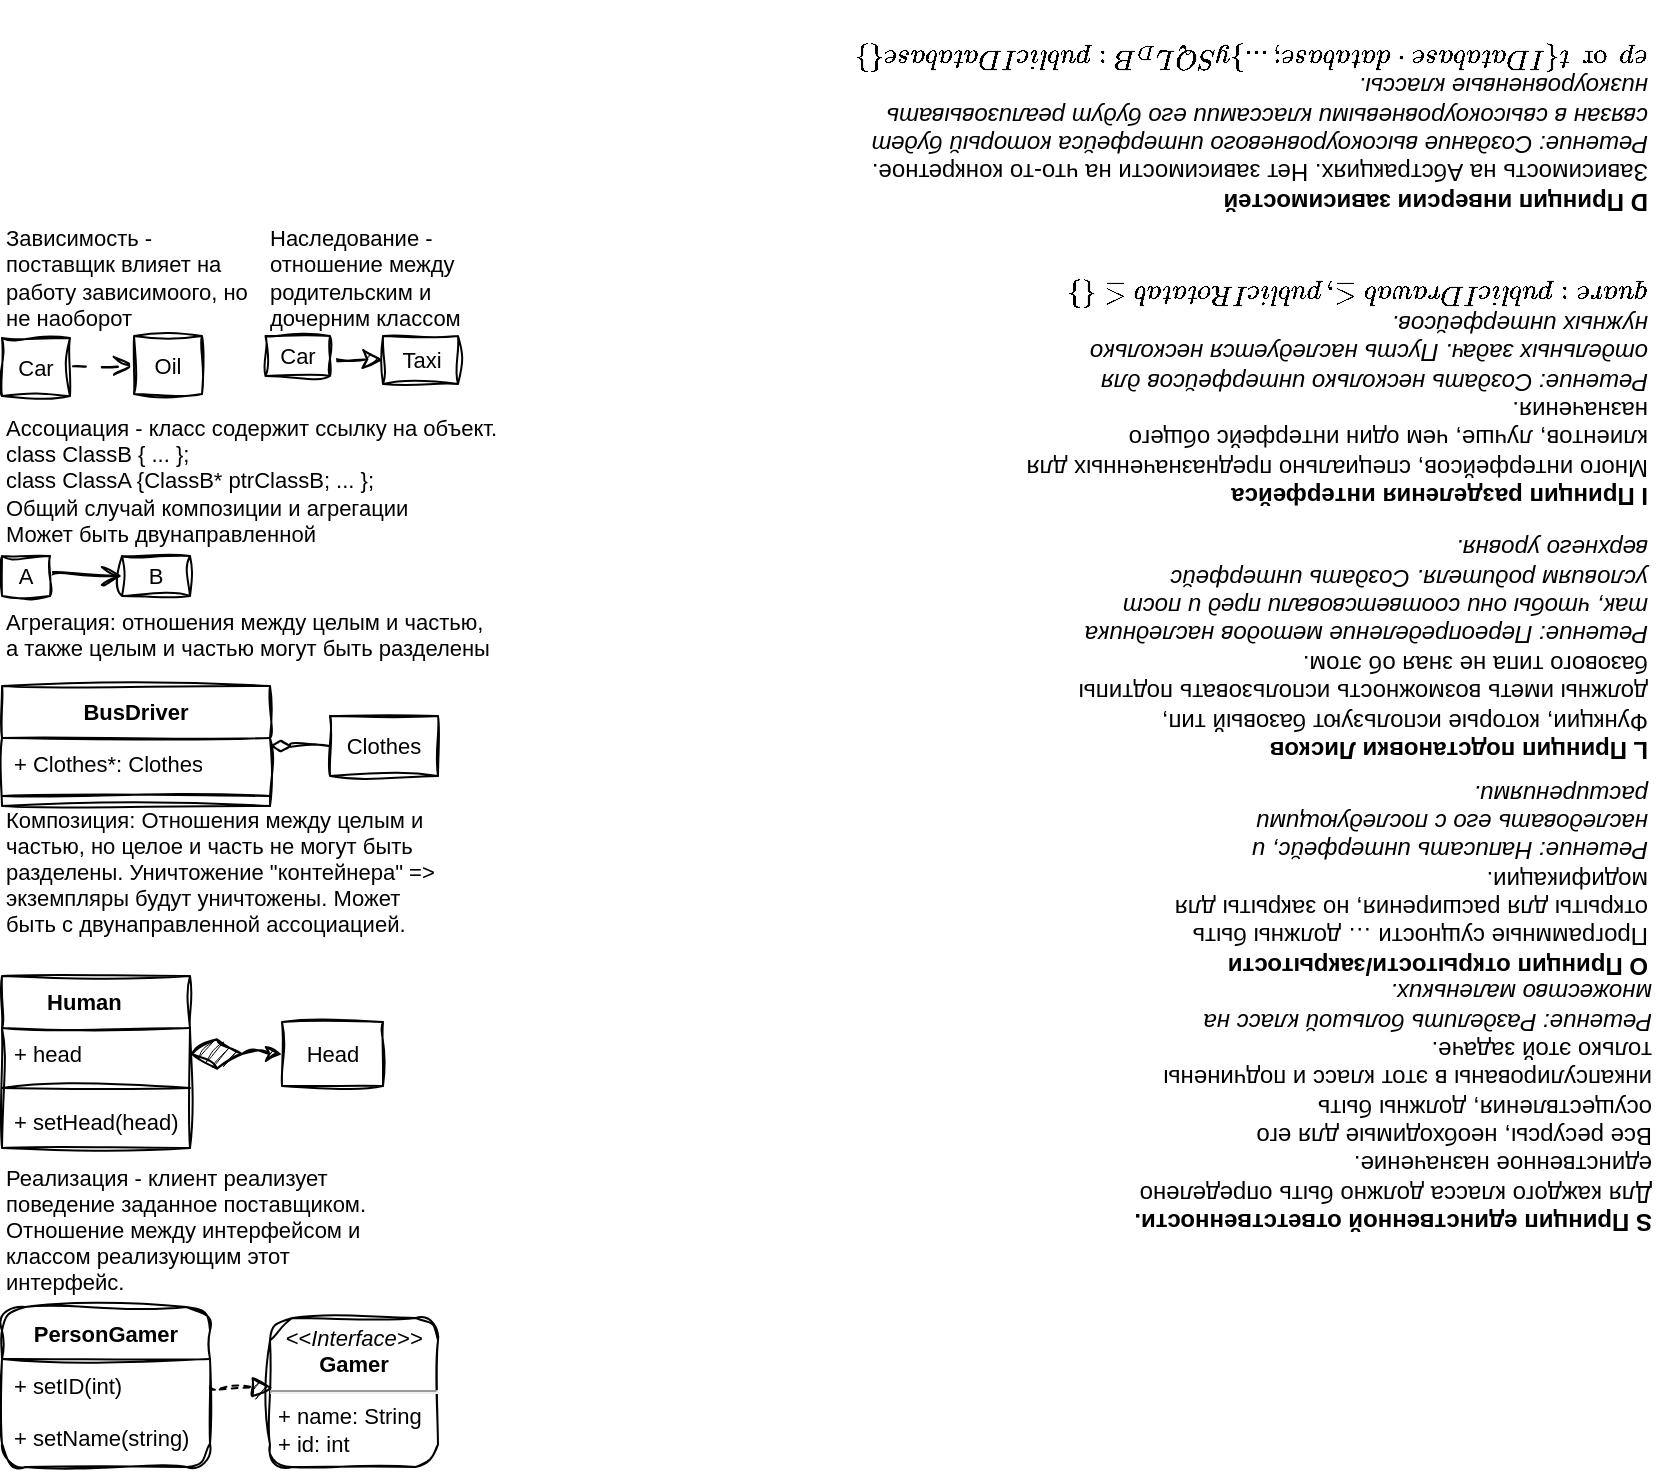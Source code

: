 <mxfile version="22.0.8" type="github">
  <diagram name="Page-1" id="KniYVvXjkBFUdyHRl0df">
    <mxGraphModel dx="4044" dy="2489" grid="1" gridSize="10" guides="1" tooltips="1" connect="1" arrows="1" fold="1" page="1" pageScale="1" pageWidth="827" pageHeight="1169" math="0" shadow="0">
      <root>
        <mxCell id="0" />
        <mxCell id="1" parent="0" />
        <mxCell id="mzNYeFfV8IgYRgjsqz8I-4" value="&lt;div style=&quot;font-size: 11px;&quot;&gt;Реализация - клиент реализует поведение заданное поставщиком.&lt;/div&gt;&lt;div style=&quot;font-size: 11px;&quot;&gt;Отношение между интерфейсом и классом реализующим этот интерфейс.&lt;/div&gt;" style="text;strokeColor=none;fillColor=none;html=1;align=left;verticalAlign=middle;whiteSpace=wrap;rounded=1;fontSize=11;sketch=1;curveFitting=1;jiggle=2;labelBackgroundColor=none;fontFamily=Helvetica;swimlaneLine=1;shadow=0;fontColor=#000000;" parent="1" vertex="1">
          <mxGeometry x="-1654" y="-581" width="204" height="54" as="geometry" />
        </mxCell>
        <mxCell id="mzNYeFfV8IgYRgjsqz8I-6" value="PersonGamer" style="swimlane;fontStyle=1;align=center;verticalAlign=top;childLayout=stackLayout;horizontal=1;startSize=26;horizontalStack=0;resizeParent=1;resizeParentMax=0;resizeLast=0;collapsible=1;marginBottom=0;whiteSpace=wrap;html=1;fontSize=11;rounded=1;sketch=1;curveFitting=1;jiggle=2;labelBackgroundColor=none;fontFamily=Helvetica;swimlaneLine=1;shadow=0;fontColor=#000000;" parent="1" vertex="1">
          <mxGeometry x="-1654" y="-515.5" width="104" height="80" as="geometry" />
        </mxCell>
        <mxCell id="mzNYeFfV8IgYRgjsqz8I-11" value="+ setID(int)" style="text;strokeColor=none;fillColor=none;align=left;verticalAlign=top;spacingLeft=4;spacingRight=4;overflow=hidden;rotatable=0;points=[[0,0.5],[1,0.5]];portConstraint=eastwest;whiteSpace=wrap;html=1;fontSize=11;rounded=1;sketch=1;curveFitting=1;jiggle=2;labelBackgroundColor=none;fontFamily=Helvetica;swimlaneLine=1;shadow=0;fontColor=#000000;" parent="mzNYeFfV8IgYRgjsqz8I-6" vertex="1">
          <mxGeometry y="26" width="104" height="26" as="geometry" />
        </mxCell>
        <mxCell id="mzNYeFfV8IgYRgjsqz8I-9" value="+ setName(string)" style="text;strokeColor=none;fillColor=none;align=left;verticalAlign=top;spacingLeft=4;spacingRight=4;overflow=hidden;rotatable=0;points=[[0,0.5],[1,0.5]];portConstraint=eastwest;whiteSpace=wrap;html=1;fontSize=11;rounded=1;sketch=1;curveFitting=1;jiggle=2;labelBackgroundColor=none;fontFamily=Helvetica;swimlaneLine=1;shadow=0;fontColor=#000000;" parent="mzNYeFfV8IgYRgjsqz8I-6" vertex="1">
          <mxGeometry y="52" width="104" height="28" as="geometry" />
        </mxCell>
        <mxCell id="mzNYeFfV8IgYRgjsqz8I-10" value="&lt;p style=&quot;margin: 4px 0px 0px; text-align: center; font-size: 11px;&quot;&gt;&lt;i style=&quot;font-size: 11px;&quot;&gt;&amp;lt;&amp;lt;Interface&amp;gt;&amp;gt;&lt;/i&gt;&lt;br style=&quot;font-size: 11px;&quot;&gt;&lt;b style=&quot;font-size: 11px;&quot;&gt;Gamer&lt;/b&gt;&lt;br style=&quot;font-size: 11px;&quot;&gt;&lt;/p&gt;&lt;hr style=&quot;font-size: 11px;&quot;&gt;&lt;p style=&quot;margin: 0px 0px 0px 4px; font-size: 11px;&quot;&gt;+ name: String&lt;br style=&quot;font-size: 11px;&quot;&gt;+ id: int&lt;/p&gt;" style="verticalAlign=top;align=left;overflow=fill;fontSize=11;fontFamily=Helvetica;html=1;whiteSpace=wrap;rounded=1;sketch=1;curveFitting=1;jiggle=2;labelBackgroundColor=none;swimlaneLine=1;shadow=0;fontColor=#000000;" parent="1" vertex="1">
          <mxGeometry x="-1520" y="-510" width="84" height="74.5" as="geometry" />
        </mxCell>
        <mxCell id="AALjy2iVQTmJkf8dyK00-16" value="Композиция: Отношения между целым и частью, но целое и часть не могут быть разделены. Уничтожение &quot;контейнера&quot; =&amp;gt; экземпляры будут уничтожены. Может быть с двунаправленной ассоциацией." style="text;strokeColor=none;fillColor=none;html=1;align=left;verticalAlign=middle;whiteSpace=wrap;rounded=0;fontSize=11;fontFamily=Helvetica;swimlaneLine=1;sketch=1;curveFitting=1;jiggle=2;shadow=0;fontColor=#000000;labelBackgroundColor=none;" parent="1" vertex="1">
          <mxGeometry x="-1654" y="-761" width="224" height="56" as="geometry" />
        </mxCell>
        <mxCell id="AALjy2iVQTmJkf8dyK00-17" value="Human&lt;span style=&quot;white-space: pre; font-size: 11px;&quot;&gt;&#x9;&lt;br style=&quot;font-size: 11px;&quot;&gt;&lt;br style=&quot;font-size: 11px;&quot;&gt;&lt;/span&gt;" style="swimlane;fontStyle=1;align=center;verticalAlign=top;childLayout=stackLayout;horizontal=1;startSize=26;horizontalStack=0;resizeParent=1;resizeParentMax=0;resizeLast=0;collapsible=1;marginBottom=0;whiteSpace=wrap;html=1;sketch=1;hachureGap=4;jiggle=2;curveFitting=1;fontFamily=Helvetica;fontSize=11;swimlaneLine=1;shadow=0;fontColor=#000000;labelBackgroundColor=none;" parent="1" vertex="1">
          <mxGeometry x="-1654" y="-681" width="94" height="86" as="geometry" />
        </mxCell>
        <mxCell id="AALjy2iVQTmJkf8dyK00-18" value="+ head" style="text;strokeColor=none;fillColor=none;align=left;verticalAlign=top;spacingLeft=4;spacingRight=4;overflow=hidden;rotatable=0;points=[[0,0.5],[1,0.5]];portConstraint=eastwest;whiteSpace=wrap;html=1;fontSize=11;fontFamily=Helvetica;shadow=0;sketch=1;curveFitting=1;jiggle=2;swimlaneLine=1;fontColor=#000000;labelBackgroundColor=none;" parent="AALjy2iVQTmJkf8dyK00-17" vertex="1">
          <mxGeometry y="26" width="94" height="26" as="geometry" />
        </mxCell>
        <mxCell id="AALjy2iVQTmJkf8dyK00-19" value="" style="line;strokeWidth=1;fillColor=none;align=left;verticalAlign=middle;spacingTop=-1;spacingLeft=3;spacingRight=3;rotatable=0;labelPosition=right;points=[];portConstraint=eastwest;strokeColor=inherit;sketch=1;hachureGap=4;jiggle=2;curveFitting=1;fontFamily=Helvetica;fontSize=11;swimlaneLine=1;shadow=0;fontColor=#000000;labelBackgroundColor=none;" parent="AALjy2iVQTmJkf8dyK00-17" vertex="1">
          <mxGeometry y="52" width="94" height="8" as="geometry" />
        </mxCell>
        <mxCell id="AALjy2iVQTmJkf8dyK00-20" value="+ setHead(head)" style="text;strokeColor=none;fillColor=none;align=left;verticalAlign=top;spacingLeft=4;spacingRight=4;overflow=hidden;rotatable=0;points=[[0,0.5],[1,0.5]];portConstraint=eastwest;whiteSpace=wrap;html=1;fontSize=11;fontFamily=Helvetica;swimlaneLine=1;sketch=1;curveFitting=1;jiggle=2;shadow=0;fontColor=#000000;labelBackgroundColor=none;" parent="AALjy2iVQTmJkf8dyK00-17" vertex="1">
          <mxGeometry y="60" width="94" height="26" as="geometry" />
        </mxCell>
        <mxCell id="AALjy2iVQTmJkf8dyK00-21" value="Head" style="html=1;whiteSpace=wrap;sketch=1;hachureGap=4;jiggle=2;curveFitting=1;fontFamily=Helvetica;fontSize=11;swimlaneLine=1;shadow=0;fontColor=#000000;labelBackgroundColor=none;" parent="1" vertex="1">
          <mxGeometry x="-1514" y="-658" width="50.5" height="32" as="geometry" />
        </mxCell>
        <mxCell id="AALjy2iVQTmJkf8dyK00-22" value="" style="endArrow=diamondThin;endFill=1;endSize=24;html=1;rounded=0;sketch=1;hachureGap=4;jiggle=2;curveFitting=1;fontFamily=Helvetica;fontSize=11;curved=1;exitX=0;exitY=0.5;exitDx=0;exitDy=0;entryX=1;entryY=0.5;entryDx=0;entryDy=0;startArrow=classic;startFill=1;swimlaneLine=1;shadow=0;fontColor=#000000;labelBackgroundColor=none;" parent="1" source="AALjy2iVQTmJkf8dyK00-21" target="AALjy2iVQTmJkf8dyK00-18" edge="1">
          <mxGeometry width="160" relative="1" as="geometry">
            <mxPoint x="-1526" y="-711" as="sourcePoint" />
            <mxPoint x="-1486" y="-631" as="targetPoint" />
          </mxGeometry>
        </mxCell>
        <mxCell id="AALjy2iVQTmJkf8dyK00-27" value="Агрегация: отношения между целым и частью, а также целым и частью могут быть разделены" style="text;whiteSpace=wrap;fontSize=11;fontFamily=Helvetica;swimlaneLine=1;sketch=1;curveFitting=1;jiggle=2;shadow=0;fontColor=#000000;labelBackgroundColor=none;" parent="1" vertex="1">
          <mxGeometry x="-1654" y="-871" width="244" height="40" as="geometry" />
        </mxCell>
        <mxCell id="AALjy2iVQTmJkf8dyK00-31" value="Ассоциация - класс содержит ссылку на объект. &#xa;class ClassB { ... };&#xa;class ClassA {ClassB* ptrClassB; ... };&#xa;Общий случай композиции и агрегации&#xa;Может быть двунаправленной&#xa;&#xa;&#xa;" style="text;whiteSpace=wrap;fontSize=11;fontFamily=Helvetica;swimlaneLine=1;sketch=1;curveFitting=1;jiggle=2;shadow=0;fontColor=#000000;labelBackgroundColor=none;" parent="1" vertex="1">
          <mxGeometry x="-1654" y="-968" width="254" height="77" as="geometry" />
        </mxCell>
        <mxCell id="AALjy2iVQTmJkf8dyK00-36" style="edgeStyle=none;curved=1;rounded=0;sketch=1;hachureGap=4;jiggle=2;curveFitting=1;orthogonalLoop=1;jettySize=auto;html=1;entryX=0;entryY=0.5;entryDx=0;entryDy=0;fontFamily=Helvetica;fontSize=11;startSize=8;endSize=8;endArrow=open;endFill=0;swimlaneLine=1;shadow=0;fontColor=#000000;labelBackgroundColor=none;" parent="1" source="AALjy2iVQTmJkf8dyK00-32" target="AALjy2iVQTmJkf8dyK00-33" edge="1">
          <mxGeometry relative="1" as="geometry" />
        </mxCell>
        <mxCell id="AALjy2iVQTmJkf8dyK00-32" value="A" style="html=1;whiteSpace=wrap;sketch=1;hachureGap=4;jiggle=2;curveFitting=1;fontFamily=Helvetica;fontSize=11;swimlaneLine=1;shadow=0;fontColor=#000000;labelBackgroundColor=none;" parent="1" vertex="1">
          <mxGeometry x="-1654" y="-891" width="24" height="20" as="geometry" />
        </mxCell>
        <mxCell id="AALjy2iVQTmJkf8dyK00-33" value="B" style="html=1;whiteSpace=wrap;sketch=1;hachureGap=4;jiggle=2;curveFitting=1;fontFamily=Helvetica;fontSize=11;swimlaneLine=1;shadow=0;fontColor=#000000;labelBackgroundColor=none;" parent="1" vertex="1">
          <mxGeometry x="-1594" y="-891" width="34" height="20" as="geometry" />
        </mxCell>
        <mxCell id="AALjy2iVQTmJkf8dyK00-38" value="Clothes" style="html=1;whiteSpace=wrap;sketch=1;hachureGap=4;jiggle=2;curveFitting=1;fontFamily=Helvetica;fontSize=11;swimlaneLine=1;shadow=0;fontColor=#000000;labelBackgroundColor=none;" parent="1" vertex="1">
          <mxGeometry x="-1490" y="-811" width="54" height="30" as="geometry" />
        </mxCell>
        <mxCell id="AALjy2iVQTmJkf8dyK00-41" value="&lt;font style=&quot;font-size: 11px;&quot;&gt;Зависимость - поставщик влияет на работу зависимоого, но не наоборот&lt;/font&gt;" style="text;strokeColor=none;fillColor=none;html=1;align=left;verticalAlign=middle;whiteSpace=wrap;rounded=0;fontSize=11;fontFamily=Helvetica;swimlaneLine=1;sketch=1;curveFitting=1;jiggle=2;shadow=0;fontColor=#000000;labelBackgroundColor=none;" parent="1" vertex="1">
          <mxGeometry x="-1654" y="-1060" width="124" height="59" as="geometry" />
        </mxCell>
        <mxCell id="AALjy2iVQTmJkf8dyK00-44" style="sketch=1;hachureGap=4;jiggle=2;curveFitting=1;orthogonalLoop=1;jettySize=auto;html=1;fontFamily=Helvetica;fontSize=11;startSize=8;endSize=8;dashed=1;dashPattern=8 8;endArrow=open;endFill=0;startArrow=none;startFill=0;rounded=0;swimlaneLine=1;shadow=0;fontColor=#000000;labelBackgroundColor=none;" parent="1" source="AALjy2iVQTmJkf8dyK00-42" target="AALjy2iVQTmJkf8dyK00-43" edge="1">
          <mxGeometry relative="1" as="geometry" />
        </mxCell>
        <mxCell id="AALjy2iVQTmJkf8dyK00-42" value="Car" style="html=1;whiteSpace=wrap;sketch=1;hachureGap=4;jiggle=2;curveFitting=1;fontFamily=Helvetica;fontSize=11;swimlaneLine=1;shadow=0;fontColor=#000000;labelBackgroundColor=none;" parent="1" vertex="1">
          <mxGeometry x="-1654" y="-1000" width="34" height="29" as="geometry" />
        </mxCell>
        <mxCell id="AALjy2iVQTmJkf8dyK00-43" value="Oil" style="html=1;whiteSpace=wrap;sketch=1;hachureGap=4;jiggle=2;curveFitting=1;fontFamily=Helvetica;fontSize=11;swimlaneLine=1;shadow=0;fontColor=#000000;labelBackgroundColor=none;" parent="1" vertex="1">
          <mxGeometry x="-1588" y="-1001" width="34" height="29" as="geometry" />
        </mxCell>
        <mxCell id="AALjy2iVQTmJkf8dyK00-46" value="&lt;div align=&quot;left&quot; style=&quot;font-size: 11px;&quot;&gt;&lt;font style=&quot;font-size: 11px;&quot;&gt;Наследование - отношение между родительским и дочерним классом&lt;/font&gt;&lt;/div&gt;" style="text;strokeColor=none;fillColor=none;html=1;align=left;verticalAlign=middle;whiteSpace=wrap;rounded=0;fontSize=11;fontFamily=Helvetica;swimlaneLine=1;sketch=1;curveFitting=1;jiggle=2;shadow=0;fontColor=#000000;labelBackgroundColor=none;" parent="1" vertex="1">
          <mxGeometry x="-1522.25" y="-1055" width="102.25" height="49" as="geometry" />
        </mxCell>
        <mxCell id="AALjy2iVQTmJkf8dyK00-49" style="edgeStyle=none;curved=1;rounded=0;sketch=1;hachureGap=4;jiggle=2;curveFitting=1;orthogonalLoop=1;jettySize=auto;html=1;entryX=0;entryY=0.5;entryDx=0;entryDy=0;fontFamily=Helvetica;fontSize=11;startSize=8;endSize=8;endArrow=classic;endFill=1;swimlaneLine=1;shadow=0;fontColor=#000000;labelBackgroundColor=none;" parent="1" source="AALjy2iVQTmJkf8dyK00-47" target="AALjy2iVQTmJkf8dyK00-48" edge="1">
          <mxGeometry relative="1" as="geometry" />
        </mxCell>
        <mxCell id="AALjy2iVQTmJkf8dyK00-47" value="Car" style="html=1;whiteSpace=wrap;sketch=1;hachureGap=4;jiggle=2;curveFitting=1;fontFamily=Helvetica;fontSize=11;swimlaneLine=1;shadow=0;fontColor=#000000;labelBackgroundColor=none;" parent="1" vertex="1">
          <mxGeometry x="-1522.25" y="-1001" width="32.25" height="20" as="geometry" />
        </mxCell>
        <mxCell id="AALjy2iVQTmJkf8dyK00-48" value="Taxi" style="html=1;whiteSpace=wrap;sketch=1;hachureGap=4;jiggle=2;curveFitting=1;fontFamily=Helvetica;fontSize=11;swimlaneLine=1;shadow=0;fontColor=#000000;labelBackgroundColor=none;" parent="1" vertex="1">
          <mxGeometry x="-1463.5" y="-1001" width="37.5" height="24" as="geometry" />
        </mxCell>
        <mxCell id="4lhPUMysehMYBJ7O9rcl-5" style="edgeStyle=none;curved=1;rounded=0;sketch=1;hachureGap=4;jiggle=2;curveFitting=1;orthogonalLoop=1;jettySize=auto;html=1;entryX=0;entryY=0.5;entryDx=0;entryDy=0;fontFamily=Helvetica;fontSize=16;startSize=8;endSize=8;startArrow=diamondThin;startFill=0;endArrow=none;endFill=0;swimlaneLine=1;shadow=0;fontColor=#000000;labelBackgroundColor=none;" parent="1" source="4lhPUMysehMYBJ7O9rcl-1" target="AALjy2iVQTmJkf8dyK00-38" edge="1">
          <mxGeometry relative="1" as="geometry" />
        </mxCell>
        <mxCell id="4lhPUMysehMYBJ7O9rcl-1" value="BusDriver" style="swimlane;fontStyle=1;align=center;verticalAlign=top;childLayout=stackLayout;horizontal=1;startSize=26;horizontalStack=0;resizeParent=1;resizeParentMax=0;resizeLast=0;collapsible=1;marginBottom=0;whiteSpace=wrap;html=1;sketch=1;hachureGap=4;jiggle=2;curveFitting=1;fontFamily=Helvetica;fontSize=11;swimlaneLine=1;shadow=0;fontColor=#000000;labelBackgroundColor=none;" parent="1" vertex="1">
          <mxGeometry x="-1654" y="-826" width="134" height="60" as="geometry">
            <mxRectangle x="-1300" y="-916" width="180" height="66" as="alternateBounds" />
          </mxGeometry>
        </mxCell>
        <mxCell id="4lhPUMysehMYBJ7O9rcl-2" value="+ Clothes*: Clothes" style="text;strokeColor=none;fillColor=none;align=left;verticalAlign=top;spacingLeft=4;spacingRight=4;overflow=hidden;rotatable=0;points=[[0,0.5],[1,0.5]];portConstraint=eastwest;whiteSpace=wrap;html=1;fontSize=11;fontFamily=Helvetica;swimlaneLine=1;sketch=1;curveFitting=1;jiggle=2;shadow=0;fontColor=#000000;labelBackgroundColor=none;" parent="4lhPUMysehMYBJ7O9rcl-1" vertex="1">
          <mxGeometry y="26" width="134" height="24" as="geometry" />
        </mxCell>
        <mxCell id="4lhPUMysehMYBJ7O9rcl-3" value="" style="line;strokeWidth=1;fillColor=none;align=left;verticalAlign=middle;spacingTop=-1;spacingLeft=3;spacingRight=3;rotatable=0;labelPosition=right;points=[];portConstraint=eastwest;strokeColor=inherit;sketch=1;hachureGap=4;jiggle=2;curveFitting=1;fontFamily=Helvetica;fontSize=11;swimlaneLine=1;shadow=0;fontColor=#000000;labelBackgroundColor=none;" parent="4lhPUMysehMYBJ7O9rcl-1" vertex="1">
          <mxGeometry y="50" width="134" height="10" as="geometry" />
        </mxCell>
        <mxCell id="4lhPUMysehMYBJ7O9rcl-7" style="edgeStyle=none;curved=1;rounded=0;sketch=1;hachureGap=4;jiggle=2;curveFitting=1;orthogonalLoop=1;jettySize=auto;html=1;entryX=0.016;entryY=0.467;entryDx=0;entryDy=0;entryPerimeter=0;fontFamily=Helvetica;fontSize=16;dashed=1;endArrow=block;endFill=1;endSize=8;fontColor=#000000;" parent="1" source="mzNYeFfV8IgYRgjsqz8I-11" target="mzNYeFfV8IgYRgjsqz8I-10" edge="1">
          <mxGeometry relative="1" as="geometry" />
        </mxCell>
        <mxCell id="PUSm1_drb5LB7ukwJLFD-7" value="" style="group;rotation=-180;" vertex="1" connectable="0" parent="1">
          <mxGeometry x="-1149" y="-1169" width="322.5" height="618" as="geometry" />
        </mxCell>
        <mxCell id="q5-3M76ahMOB0eZVkOTN-3" value="&lt;div align=&quot;left&quot;&gt;&lt;b&gt;S Принцип единственной ответственности.&lt;/b&gt;&lt;br&gt;Для каждого класса должно быть определено единственное назначение.&lt;br&gt;Все ресурсы, необходимые для его осуществления, должны быть инкапсулированы в этот класс и подчинены только этой задаче.&amp;nbsp; &lt;br&gt;&lt;/div&gt;&lt;div align=&quot;left&quot;&gt;&lt;i&gt;Решение: Разделить большой класс на множество маленьких.&lt;/i&gt;&lt;/div&gt;" style="text;html=1;strokeColor=none;fillColor=none;align=left;verticalAlign=middle;whiteSpace=wrap;rounded=0;rotation=-180;" parent="PUSm1_drb5LB7ukwJLFD-7" vertex="1">
          <mxGeometry x="52" y="490" width="270" height="128" as="geometry" />
        </mxCell>
        <mxCell id="q5-3M76ahMOB0eZVkOTN-6" value="&lt;b&gt;O Принцип открытости/закрытости&lt;/b&gt;&lt;br&gt;Программные сущности … должны быть открыты для расширения, но закрыты для модификации.&amp;nbsp; &lt;br&gt;&lt;i&gt;Решение: Написать интерфейс, и наследовать его с последующими расширениями.&lt;/i&gt;" style="text;html=1;strokeColor=none;fillColor=none;align=left;verticalAlign=middle;whiteSpace=wrap;rounded=0;rotation=-180;" parent="PUSm1_drb5LB7ukwJLFD-7" vertex="1">
          <mxGeometry x="50" y="390" width="270" height="100" as="geometry" />
        </mxCell>
        <mxCell id="q5-3M76ahMOB0eZVkOTN-8" value="&lt;div align=&quot;left&quot;&gt;&lt;b&gt;L Принцип подстановки Лисков&lt;/b&gt;&lt;br&gt;Функции, которые используют базовый тип, должны иметь возможность использовать подтипы базового типа не зная об этом.&amp;nbsp; &lt;br&gt;&lt;i&gt;Решение: Переопределение методов наследника так, чтобы они соответсвовали пред и пост условиям родителя. Создать интерфейс верхнего уровня.&lt;/i&gt;&lt;/div&gt;" style="text;html=1;strokeColor=none;fillColor=none;align=left;verticalAlign=middle;whiteSpace=wrap;rounded=0;rotation=-180;" parent="PUSm1_drb5LB7ukwJLFD-7" vertex="1">
          <mxGeometry x="30" y="260" width="290" height="130" as="geometry" />
        </mxCell>
        <mxCell id="q5-3M76ahMOB0eZVkOTN-9" value="&lt;div align=&quot;left&quot;&gt;&lt;b&gt;I Принцип разделения интерфейса&lt;/b&gt;&lt;br&gt;&lt;/div&gt;&lt;div align=&quot;left&quot;&gt;Много интерфейсов, специально предназначенных для клиентов, лучше, чем один интерфейс общего назначения.&lt;/div&gt;&lt;div align=&quot;left&quot;&gt;&lt;i&gt;Решение: Создать несколько интерфейсов для отдельных задач. Пусть наследуется несколько нужных интерфейсов.&lt;/i&gt;&lt;/div&gt;&lt;div align=&quot;left&quot;&gt;&lt;i&gt;`class Square : public IDrawable, public IRotatable{}`&lt;/i&gt;&lt;/div&gt;" style="text;html=1;strokeColor=none;fillColor=none;align=left;verticalAlign=middle;whiteSpace=wrap;rounded=0;rotation=-180;" parent="PUSm1_drb5LB7ukwJLFD-7" vertex="1">
          <mxGeometry y="130" width="320" height="136" as="geometry" />
        </mxCell>
        <mxCell id="q5-3M76ahMOB0eZVkOTN-10" value="&lt;div align=&quot;left&quot;&gt;&lt;b&gt;D Принцип инверсии зависимостей&lt;/b&gt;&lt;br&gt;Зависимость на Абстракциях. Нет зависимости на что-то конкретное.&amp;nbsp; &lt;br&gt;&lt;i&gt;Решение: Создание высокоуровневого интерфейса который будет связан в свысокоуровневыми классамии его будут реализовывать низкоуровненвые классы.&lt;/i&gt;&lt;br&gt;&lt;i&gt;`class Report{ IDatabase* database; ... } class MySQL_DB: public IDatabase {}` &lt;/i&gt;&lt;/div&gt;" style="text;html=1;strokeColor=none;fillColor=none;align=left;verticalAlign=middle;whiteSpace=wrap;rounded=0;rotation=-180;" parent="PUSm1_drb5LB7ukwJLFD-7" vertex="1">
          <mxGeometry x="5" width="315" height="130" as="geometry" />
        </mxCell>
      </root>
    </mxGraphModel>
  </diagram>
</mxfile>

